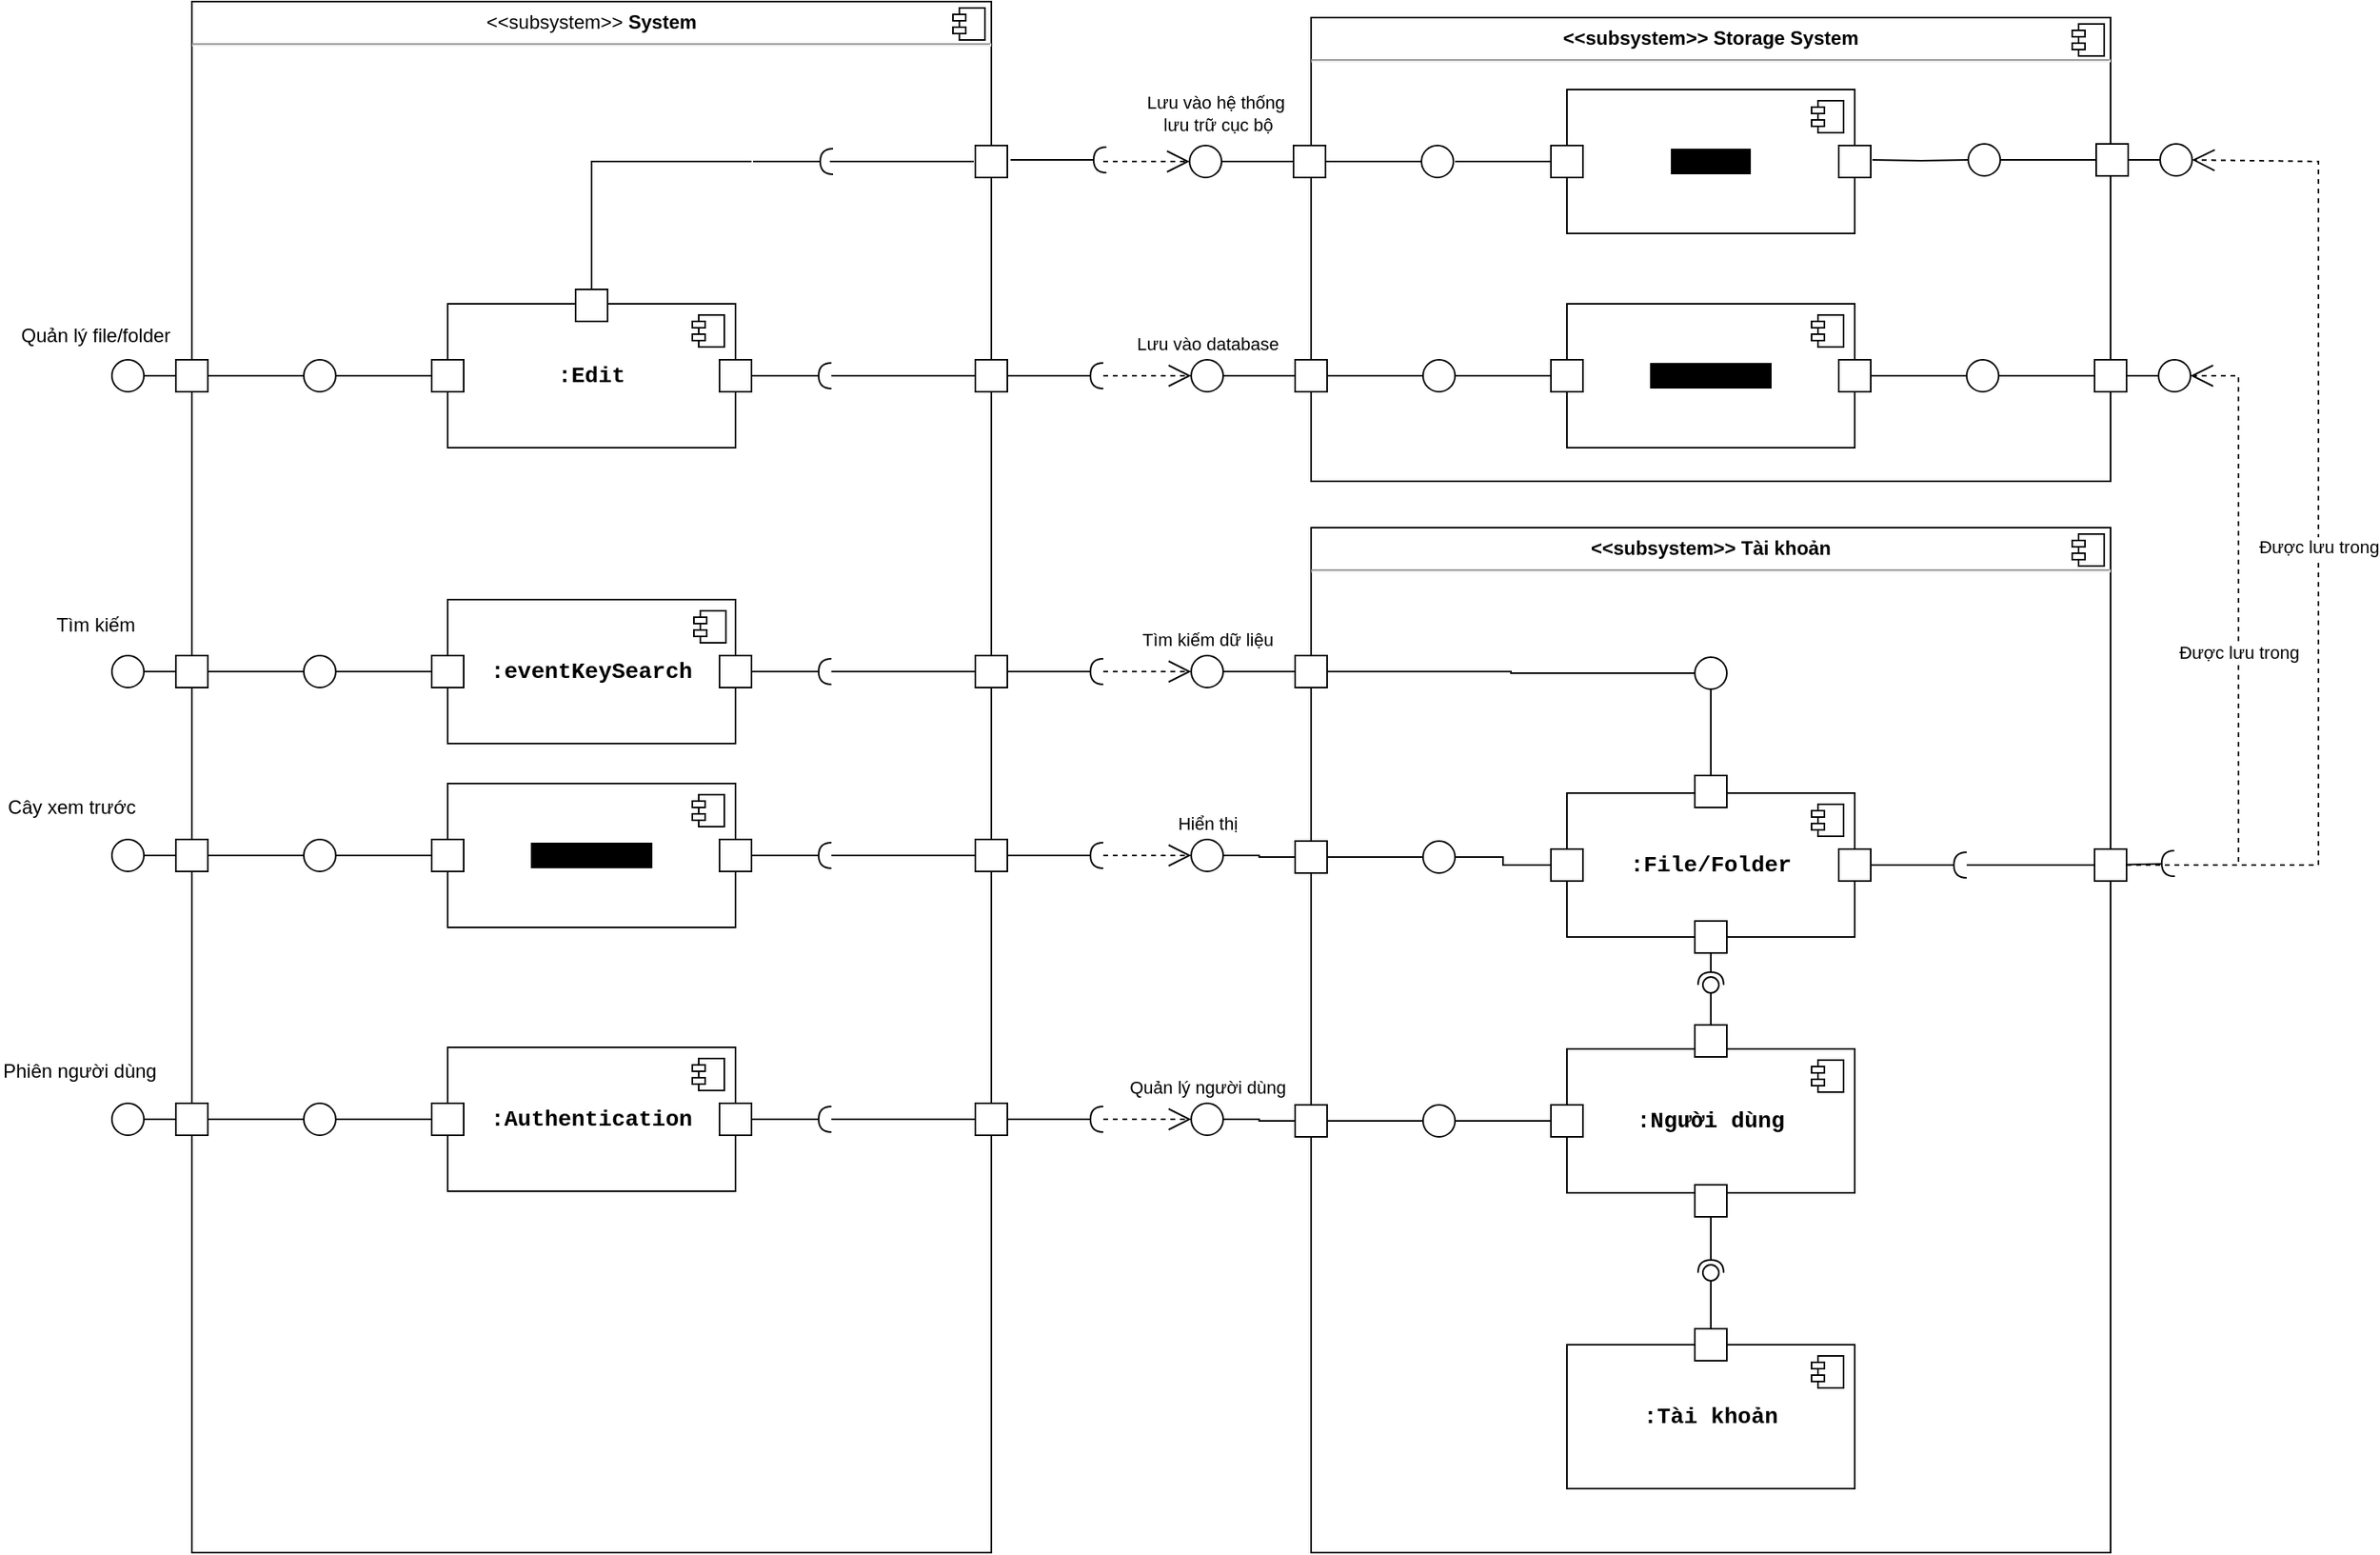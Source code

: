 <mxfile version="21.5.2" type="google">
  <diagram name="Trang-1" id="ohatzoj5MeFvSsknv_2u">
    <mxGraphModel grid="1" page="1" gridSize="10" guides="1" tooltips="1" connect="1" arrows="1" fold="1" pageScale="1" pageWidth="850" pageHeight="1100" math="0" shadow="0">
      <root>
        <mxCell id="0" />
        <mxCell id="1" parent="0" />
        <mxCell id="TXcQjZzHQZa26Yh9bFvN-11" value="&lt;p style=&quot;margin:0px;margin-top:6px;text-align:center;&quot;&gt;&lt;span style=&quot;border-color: var(--border-color);&quot;&gt;&amp;lt;&amp;lt;subsystem&amp;gt;&amp;gt;&lt;/span&gt;&lt;b style=&quot;border-color: var(--border-color);&quot;&gt;&amp;nbsp;System&lt;/b&gt;&lt;br&gt;&lt;/p&gt;&lt;hr&gt;&lt;p style=&quot;margin:0px;margin-left:8px;&quot;&gt;&lt;br&gt;&lt;/p&gt;" style="align=left;overflow=fill;html=1;dropTarget=0;whiteSpace=wrap;" vertex="1" parent="1">
          <mxGeometry x="-240" y="-500" width="500" height="970" as="geometry" />
        </mxCell>
        <mxCell id="TXcQjZzHQZa26Yh9bFvN-12" value="" style="shape=component;jettyWidth=8;jettyHeight=4;" vertex="1" parent="TXcQjZzHQZa26Yh9bFvN-11">
          <mxGeometry x="1" width="20" height="20" relative="1" as="geometry">
            <mxPoint x="-24" y="4" as="offset" />
          </mxGeometry>
        </mxCell>
        <mxCell id="TXcQjZzHQZa26Yh9bFvN-33" value="&lt;div style=&quot;font-family: Consolas, &amp;quot;Courier New&amp;quot;, monospace; font-size: 14px; line-height: 19px;&quot;&gt;&lt;b style=&quot;&quot;&gt;:Authentication&lt;/b&gt;&lt;/div&gt;" style="html=1;dropTarget=0;whiteSpace=wrap;" vertex="1" parent="1">
          <mxGeometry x="-80" y="154" width="180" height="90" as="geometry" />
        </mxCell>
        <mxCell id="TXcQjZzHQZa26Yh9bFvN-34" value="" style="shape=module;jettyWidth=8;jettyHeight=4;" vertex="1" parent="TXcQjZzHQZa26Yh9bFvN-33">
          <mxGeometry x="1" width="20" height="20" relative="1" as="geometry">
            <mxPoint x="-27" y="7" as="offset" />
          </mxGeometry>
        </mxCell>
        <mxCell id="TXcQjZzHQZa26Yh9bFvN-39" value="" style="ellipse;whiteSpace=wrap;html=1;align=center;aspect=fixed;fillColor=none;strokeColor=none;resizable=0;perimeter=centerPerimeter;rotatable=0;allowArrows=0;points=[];outlineConnect=1;" vertex="1" parent="1">
          <mxGeometry x="230" y="279" width="10" height="10" as="geometry" />
        </mxCell>
        <mxCell id="TXcQjZzHQZa26Yh9bFvN-43" value="" style="ellipse;whiteSpace=wrap;html=1;align=center;aspect=fixed;fillColor=none;strokeColor=none;resizable=0;perimeter=centerPerimeter;rotatable=0;allowArrows=0;points=[];outlineConnect=1;" vertex="1" parent="1">
          <mxGeometry x="375" y="299" width="10" height="10" as="geometry" />
        </mxCell>
        <mxCell id="TXcQjZzHQZa26Yh9bFvN-65" style="edgeStyle=orthogonalEdgeStyle;rounded=0;orthogonalLoop=1;jettySize=auto;html=1;exitX=1;exitY=0.5;exitDx=0;exitDy=0;entryX=0;entryY=0.5;entryDx=0;entryDy=0;endArrow=none;endFill=0;" edge="1" parent="1" source="TXcQjZzHQZa26Yh9bFvN-49" target="TXcQjZzHQZa26Yh9bFvN-63">
          <mxGeometry relative="1" as="geometry" />
        </mxCell>
        <mxCell id="TXcQjZzHQZa26Yh9bFvN-66" style="edgeStyle=orthogonalEdgeStyle;rounded=0;orthogonalLoop=1;jettySize=auto;html=1;exitX=0;exitY=0.5;exitDx=0;exitDy=0;entryX=1;entryY=0.5;entryDx=0;entryDy=0;endArrow=none;endFill=0;" edge="1" parent="1" source="TXcQjZzHQZa26Yh9bFvN-49" target="TXcQjZzHQZa26Yh9bFvN-55">
          <mxGeometry relative="1" as="geometry" />
        </mxCell>
        <mxCell id="TXcQjZzHQZa26Yh9bFvN-49" value="" style="whiteSpace=wrap;html=1;aspect=fixed;" vertex="1" parent="1">
          <mxGeometry x="-250" y="189" width="20" height="20" as="geometry" />
        </mxCell>
        <mxCell id="TXcQjZzHQZa26Yh9bFvN-51" value="&lt;p style=&quot;margin:0px;margin-top:6px;text-align:center;&quot;&gt;&lt;b style=&quot;border-color: var(--border-color);&quot;&gt;&amp;lt;&amp;lt;subsystem&amp;gt;&amp;gt; Storage System&lt;/b&gt;&lt;br&gt;&lt;/p&gt;&lt;hr&gt;&lt;p style=&quot;margin:0px;margin-left:8px;&quot;&gt;&lt;br&gt;&lt;/p&gt;" style="align=left;overflow=fill;html=1;dropTarget=0;whiteSpace=wrap;" vertex="1" parent="1">
          <mxGeometry x="460" y="-490" width="500" height="290" as="geometry" />
        </mxCell>
        <mxCell id="TXcQjZzHQZa26Yh9bFvN-52" value="" style="shape=component;jettyWidth=8;jettyHeight=4;" vertex="1" parent="TXcQjZzHQZa26Yh9bFvN-51">
          <mxGeometry x="1" width="20" height="20" relative="1" as="geometry">
            <mxPoint x="-24" y="4" as="offset" />
          </mxGeometry>
        </mxCell>
        <mxCell id="TXcQjZzHQZa26Yh9bFvN-53" value="&lt;p style=&quot;margin:0px;margin-top:6px;text-align:center;&quot;&gt;&lt;b style=&quot;border-color: var(--border-color);&quot;&gt;&amp;lt;&amp;lt;subsystem&amp;gt;&amp;gt; Tài khoản&lt;/b&gt;&lt;br&gt;&lt;/p&gt;&lt;hr&gt;&lt;p style=&quot;margin:0px;margin-left:8px;&quot;&gt;&lt;br&gt;&lt;/p&gt;" style="align=left;overflow=fill;html=1;dropTarget=0;whiteSpace=wrap;" vertex="1" parent="1">
          <mxGeometry x="460" y="-171" width="500" height="641" as="geometry" />
        </mxCell>
        <mxCell id="TXcQjZzHQZa26Yh9bFvN-54" value="" style="shape=component;jettyWidth=8;jettyHeight=4;" vertex="1" parent="TXcQjZzHQZa26Yh9bFvN-53">
          <mxGeometry x="1" width="20" height="20" relative="1" as="geometry">
            <mxPoint x="-24" y="4" as="offset" />
          </mxGeometry>
        </mxCell>
        <mxCell id="TXcQjZzHQZa26Yh9bFvN-55" value="" style="ellipse;whiteSpace=wrap;html=1;aspect=fixed;" vertex="1" parent="1">
          <mxGeometry x="-290" y="189" width="20" height="20" as="geometry" />
        </mxCell>
        <mxCell id="TXcQjZzHQZa26Yh9bFvN-58" value="Phiên người dùng" style="text;html=1;strokeColor=none;fillColor=none;align=center;verticalAlign=middle;whiteSpace=wrap;rounded=0;" vertex="1" parent="1">
          <mxGeometry x="-360" y="154" width="100" height="30" as="geometry" />
        </mxCell>
        <mxCell id="TXcQjZzHQZa26Yh9bFvN-62" value="" style="whiteSpace=wrap;html=1;aspect=fixed;" vertex="1" parent="1">
          <mxGeometry x="-90" y="189" width="20" height="20" as="geometry" />
        </mxCell>
        <mxCell id="TXcQjZzHQZa26Yh9bFvN-64" style="edgeStyle=orthogonalEdgeStyle;rounded=0;orthogonalLoop=1;jettySize=auto;html=1;exitX=1;exitY=0.5;exitDx=0;exitDy=0;entryX=0;entryY=0.5;entryDx=0;entryDy=0;endArrow=none;endFill=0;" edge="1" parent="1" source="TXcQjZzHQZa26Yh9bFvN-63" target="TXcQjZzHQZa26Yh9bFvN-62">
          <mxGeometry relative="1" as="geometry" />
        </mxCell>
        <mxCell id="TXcQjZzHQZa26Yh9bFvN-63" value="" style="ellipse;whiteSpace=wrap;html=1;aspect=fixed;" vertex="1" parent="1">
          <mxGeometry x="-170" y="189" width="20" height="20" as="geometry" />
        </mxCell>
        <mxCell id="TXcQjZzHQZa26Yh9bFvN-68" value="" style="whiteSpace=wrap;html=1;aspect=fixed;" vertex="1" parent="1">
          <mxGeometry x="90" y="189" width="20" height="20" as="geometry" />
        </mxCell>
        <mxCell id="TXcQjZzHQZa26Yh9bFvN-70" value="" style="ellipse;whiteSpace=wrap;html=1;align=center;aspect=fixed;fillColor=none;strokeColor=none;resizable=0;perimeter=centerPerimeter;rotatable=0;allowArrows=0;points=[];outlineConnect=1;" vertex="1" parent="1">
          <mxGeometry x="40" y="269" width="10" height="10" as="geometry" />
        </mxCell>
        <mxCell id="TXcQjZzHQZa26Yh9bFvN-79" style="edgeStyle=orthogonalEdgeStyle;rounded=0;orthogonalLoop=1;jettySize=auto;html=1;exitX=0;exitY=0.5;exitDx=0;exitDy=0;endArrow=none;endFill=0;" edge="1" parent="1" source="TXcQjZzHQZa26Yh9bFvN-71">
          <mxGeometry relative="1" as="geometry">
            <mxPoint x="160" y="199" as="targetPoint" />
          </mxGeometry>
        </mxCell>
        <mxCell id="TXcQjZzHQZa26Yh9bFvN-71" value="" style="whiteSpace=wrap;html=1;aspect=fixed;" vertex="1" parent="1">
          <mxGeometry x="250" y="189" width="20" height="20" as="geometry" />
        </mxCell>
        <mxCell id="TXcQjZzHQZa26Yh9bFvN-76" value="" style="rounded=0;orthogonalLoop=1;jettySize=auto;html=1;endArrow=halfCircle;endFill=0;endSize=6;strokeWidth=1;sketch=0;fontSize=12;curved=1;" edge="1" parent="1" source="TXcQjZzHQZa26Yh9bFvN-68">
          <mxGeometry relative="1" as="geometry">
            <mxPoint x="65" y="274" as="sourcePoint" />
            <mxPoint x="160" y="199" as="targetPoint" />
          </mxGeometry>
        </mxCell>
        <mxCell id="TXcQjZzHQZa26Yh9bFvN-77" value="" style="ellipse;whiteSpace=wrap;html=1;align=center;aspect=fixed;fillColor=none;strokeColor=none;resizable=0;perimeter=centerPerimeter;rotatable=0;allowArrows=0;points=[];outlineConnect=1;" vertex="1" parent="1">
          <mxGeometry x="40" y="269" width="10" height="10" as="geometry" />
        </mxCell>
        <mxCell id="TXcQjZzHQZa26Yh9bFvN-80" value="" style="rounded=0;orthogonalLoop=1;jettySize=auto;html=1;endArrow=halfCircle;endFill=0;endSize=6;strokeWidth=1;sketch=0;fontSize=12;curved=1;" edge="1" parent="1" source="TXcQjZzHQZa26Yh9bFvN-71">
          <mxGeometry relative="1" as="geometry">
            <mxPoint x="135" y="274" as="sourcePoint" />
            <mxPoint x="330" y="199" as="targetPoint" />
          </mxGeometry>
        </mxCell>
        <mxCell id="TXcQjZzHQZa26Yh9bFvN-81" value="" style="ellipse;whiteSpace=wrap;html=1;align=center;aspect=fixed;fillColor=none;strokeColor=none;resizable=0;perimeter=centerPerimeter;rotatable=0;allowArrows=0;points=[];outlineConnect=1;" vertex="1" parent="1">
          <mxGeometry x="110" y="269" width="10" height="10" as="geometry" />
        </mxCell>
        <mxCell id="TXcQjZzHQZa26Yh9bFvN-82" value="&lt;div style=&quot;font-family: Consolas, &amp;quot;Courier New&amp;quot;, monospace; font-size: 14px; line-height: 19px;&quot;&gt;&lt;b style=&quot;&quot;&gt;:Người dùng&lt;/b&gt;&lt;/div&gt;" style="html=1;dropTarget=0;whiteSpace=wrap;" vertex="1" parent="1">
          <mxGeometry x="620" y="155" width="180" height="90" as="geometry" />
        </mxCell>
        <mxCell id="TXcQjZzHQZa26Yh9bFvN-83" value="" style="shape=module;jettyWidth=8;jettyHeight=4;" vertex="1" parent="TXcQjZzHQZa26Yh9bFvN-82">
          <mxGeometry x="1" width="20" height="20" relative="1" as="geometry">
            <mxPoint x="-27" y="7" as="offset" />
          </mxGeometry>
        </mxCell>
        <mxCell id="TXcQjZzHQZa26Yh9bFvN-84" value="" style="ellipse;whiteSpace=wrap;html=1;align=center;aspect=fixed;fillColor=none;strokeColor=none;resizable=0;perimeter=centerPerimeter;rotatable=0;allowArrows=0;points=[];outlineConnect=1;" vertex="1" parent="1">
          <mxGeometry x="930" y="280" width="10" height="10" as="geometry" />
        </mxCell>
        <mxCell id="TXcQjZzHQZa26Yh9bFvN-85" style="edgeStyle=orthogonalEdgeStyle;rounded=0;orthogonalLoop=1;jettySize=auto;html=1;exitX=1;exitY=0.5;exitDx=0;exitDy=0;entryX=0;entryY=0.5;entryDx=0;entryDy=0;endArrow=none;endFill=0;" edge="1" parent="1" source="TXcQjZzHQZa26Yh9bFvN-86" target="TXcQjZzHQZa26Yh9bFvN-89">
          <mxGeometry relative="1" as="geometry" />
        </mxCell>
        <mxCell id="TXcQjZzHQZa26Yh9bFvN-86" value="" style="whiteSpace=wrap;html=1;aspect=fixed;" vertex="1" parent="1">
          <mxGeometry x="450" y="190" width="20" height="20" as="geometry" />
        </mxCell>
        <mxCell id="TXcQjZzHQZa26Yh9bFvN-87" value="" style="whiteSpace=wrap;html=1;aspect=fixed;" vertex="1" parent="1">
          <mxGeometry x="610" y="190" width="20" height="20" as="geometry" />
        </mxCell>
        <mxCell id="TXcQjZzHQZa26Yh9bFvN-88" style="edgeStyle=orthogonalEdgeStyle;rounded=0;orthogonalLoop=1;jettySize=auto;html=1;exitX=1;exitY=0.5;exitDx=0;exitDy=0;entryX=0;entryY=0.5;entryDx=0;entryDy=0;endArrow=none;endFill=0;" edge="1" parent="1" source="TXcQjZzHQZa26Yh9bFvN-89" target="TXcQjZzHQZa26Yh9bFvN-87">
          <mxGeometry relative="1" as="geometry" />
        </mxCell>
        <mxCell id="TXcQjZzHQZa26Yh9bFvN-89" value="" style="ellipse;whiteSpace=wrap;html=1;aspect=fixed;" vertex="1" parent="1">
          <mxGeometry x="530" y="190" width="20" height="20" as="geometry" />
        </mxCell>
        <mxCell id="TXcQjZzHQZa26Yh9bFvN-91" value="" style="ellipse;whiteSpace=wrap;html=1;align=center;aspect=fixed;fillColor=none;strokeColor=none;resizable=0;perimeter=centerPerimeter;rotatable=0;allowArrows=0;points=[];outlineConnect=1;" vertex="1" parent="1">
          <mxGeometry x="740" y="270" width="10" height="10" as="geometry" />
        </mxCell>
        <mxCell id="TXcQjZzHQZa26Yh9bFvN-92" style="edgeStyle=orthogonalEdgeStyle;rounded=0;orthogonalLoop=1;jettySize=auto;html=1;exitX=0;exitY=0.5;exitDx=0;exitDy=0;endArrow=none;endFill=0;" edge="1" parent="1" source="TXcQjZzHQZa26Yh9bFvN-93">
          <mxGeometry relative="1" as="geometry">
            <mxPoint x="870" y="40" as="targetPoint" />
          </mxGeometry>
        </mxCell>
        <mxCell id="TXcQjZzHQZa26Yh9bFvN-93" value="" style="whiteSpace=wrap;html=1;aspect=fixed;" vertex="1" parent="1">
          <mxGeometry x="950" y="30" width="20" height="20" as="geometry" />
        </mxCell>
        <mxCell id="TXcQjZzHQZa26Yh9bFvN-94" value="" style="rounded=0;orthogonalLoop=1;jettySize=auto;html=1;endArrow=halfCircle;endFill=0;endSize=6;strokeWidth=1;sketch=0;fontSize=12;curved=1;exitX=1;exitY=0.5;exitDx=0;exitDy=0;" edge="1" parent="1" source="hVO4Zh5w663ACb-ZaBiS-111">
          <mxGeometry relative="1" as="geometry">
            <mxPoint x="810" y="205" as="sourcePoint" />
            <mxPoint x="870" y="40" as="targetPoint" />
          </mxGeometry>
        </mxCell>
        <mxCell id="TXcQjZzHQZa26Yh9bFvN-95" value="" style="ellipse;whiteSpace=wrap;html=1;align=center;aspect=fixed;fillColor=none;strokeColor=none;resizable=0;perimeter=centerPerimeter;rotatable=0;allowArrows=0;points=[];outlineConnect=1;" vertex="1" parent="1">
          <mxGeometry x="740" y="270" width="10" height="10" as="geometry" />
        </mxCell>
        <mxCell id="TXcQjZzHQZa26Yh9bFvN-96" value="" style="rounded=0;orthogonalLoop=1;jettySize=auto;html=1;endArrow=halfCircle;endFill=0;endSize=6;strokeWidth=1;sketch=0;fontSize=12;curved=1;" edge="1" parent="1" source="TXcQjZzHQZa26Yh9bFvN-93">
          <mxGeometry relative="1" as="geometry">
            <mxPoint x="835" y="279" as="sourcePoint" />
            <mxPoint x="1000" y="39" as="targetPoint" />
          </mxGeometry>
        </mxCell>
        <mxCell id="TXcQjZzHQZa26Yh9bFvN-97" value="" style="ellipse;whiteSpace=wrap;html=1;align=center;aspect=fixed;fillColor=none;strokeColor=none;resizable=0;perimeter=centerPerimeter;rotatable=0;allowArrows=0;points=[];outlineConnect=1;" vertex="1" parent="1">
          <mxGeometry x="810" y="270" width="10" height="10" as="geometry" />
        </mxCell>
        <mxCell id="TXcQjZzHQZa26Yh9bFvN-98" value="" style="ellipse;whiteSpace=wrap;html=1;aspect=fixed;" vertex="1" parent="1">
          <mxGeometry x="385" y="189" width="20" height="20" as="geometry" />
        </mxCell>
        <mxCell id="TXcQjZzHQZa26Yh9bFvN-104" style="edgeStyle=orthogonalEdgeStyle;rounded=0;orthogonalLoop=1;jettySize=auto;html=1;exitX=1;exitY=0.5;exitDx=0;exitDy=0;endArrow=none;endFill=0;" edge="1" parent="1" source="TXcQjZzHQZa26Yh9bFvN-98" target="TXcQjZzHQZa26Yh9bFvN-86">
          <mxGeometry relative="1" as="geometry">
            <mxPoint x="365" y="249" as="sourcePoint" />
            <mxPoint x="425" y="249" as="targetPoint" />
          </mxGeometry>
        </mxCell>
        <mxCell id="TXcQjZzHQZa26Yh9bFvN-106" value="Quản lý người dùng" style="endArrow=open;endSize=12;dashed=1;html=1;rounded=0;entryX=0;entryY=0.5;entryDx=0;entryDy=0;" edge="1" parent="1" target="TXcQjZzHQZa26Yh9bFvN-98">
          <mxGeometry x="1" y="22" width="160" relative="1" as="geometry">
            <mxPoint x="330" y="199" as="sourcePoint" />
            <mxPoint x="350" y="299" as="targetPoint" />
            <mxPoint x="10" y="2" as="offset" />
          </mxGeometry>
        </mxCell>
        <mxCell id="hVO4Zh5w663ACb-ZaBiS-1" value="&lt;div style=&quot;font-family: Consolas, &amp;quot;Courier New&amp;quot;, monospace; font-size: 14px; line-height: 19px;&quot;&gt;&lt;b style=&quot;border-color: var(--border-color);&quot;&gt;:Edit&lt;/b&gt;&lt;br&gt;&lt;/div&gt;" style="html=1;dropTarget=0;whiteSpace=wrap;" vertex="1" parent="1">
          <mxGeometry x="-80" y="-311" width="180" height="90" as="geometry" />
        </mxCell>
        <mxCell id="hVO4Zh5w663ACb-ZaBiS-2" value="" style="shape=module;jettyWidth=8;jettyHeight=4;" vertex="1" parent="hVO4Zh5w663ACb-ZaBiS-1">
          <mxGeometry x="1" width="20" height="20" relative="1" as="geometry">
            <mxPoint x="-27" y="7" as="offset" />
          </mxGeometry>
        </mxCell>
        <mxCell id="hVO4Zh5w663ACb-ZaBiS-3" value="" style="ellipse;whiteSpace=wrap;html=1;align=center;aspect=fixed;fillColor=none;strokeColor=none;resizable=0;perimeter=centerPerimeter;rotatable=0;allowArrows=0;points=[];outlineConnect=1;" vertex="1" parent="1">
          <mxGeometry x="230" y="-106" width="10" height="10" as="geometry" />
        </mxCell>
        <mxCell id="hVO4Zh5w663ACb-ZaBiS-4" value="" style="ellipse;whiteSpace=wrap;html=1;align=center;aspect=fixed;fillColor=none;strokeColor=none;resizable=0;perimeter=centerPerimeter;rotatable=0;allowArrows=0;points=[];outlineConnect=1;" vertex="1" parent="1">
          <mxGeometry x="375" y="-86" width="10" height="10" as="geometry" />
        </mxCell>
        <mxCell id="hVO4Zh5w663ACb-ZaBiS-5" style="edgeStyle=orthogonalEdgeStyle;rounded=0;orthogonalLoop=1;jettySize=auto;html=1;exitX=1;exitY=0.5;exitDx=0;exitDy=0;entryX=0;entryY=0.5;entryDx=0;entryDy=0;endArrow=none;endFill=0;" edge="1" parent="1" source="hVO4Zh5w663ACb-ZaBiS-7" target="hVO4Zh5w663ACb-ZaBiS-12">
          <mxGeometry relative="1" as="geometry" />
        </mxCell>
        <mxCell id="hVO4Zh5w663ACb-ZaBiS-6" style="edgeStyle=orthogonalEdgeStyle;rounded=0;orthogonalLoop=1;jettySize=auto;html=1;exitX=0;exitY=0.5;exitDx=0;exitDy=0;entryX=1;entryY=0.5;entryDx=0;entryDy=0;endArrow=none;endFill=0;" edge="1" parent="1" source="hVO4Zh5w663ACb-ZaBiS-7" target="hVO4Zh5w663ACb-ZaBiS-8">
          <mxGeometry relative="1" as="geometry" />
        </mxCell>
        <mxCell id="hVO4Zh5w663ACb-ZaBiS-7" value="" style="whiteSpace=wrap;html=1;aspect=fixed;" vertex="1" parent="1">
          <mxGeometry x="-250" y="-276" width="20" height="20" as="geometry" />
        </mxCell>
        <mxCell id="hVO4Zh5w663ACb-ZaBiS-8" value="" style="ellipse;whiteSpace=wrap;html=1;aspect=fixed;" vertex="1" parent="1">
          <mxGeometry x="-290" y="-276" width="20" height="20" as="geometry" />
        </mxCell>
        <mxCell id="hVO4Zh5w663ACb-ZaBiS-9" value="Quản lý file/folder" style="text;html=1;strokeColor=none;fillColor=none;align=center;verticalAlign=middle;whiteSpace=wrap;rounded=0;" vertex="1" parent="1">
          <mxGeometry x="-350" y="-306" width="100" height="30" as="geometry" />
        </mxCell>
        <mxCell id="hVO4Zh5w663ACb-ZaBiS-10" value="" style="whiteSpace=wrap;html=1;aspect=fixed;" vertex="1" parent="1">
          <mxGeometry x="-90" y="-276" width="20" height="20" as="geometry" />
        </mxCell>
        <mxCell id="hVO4Zh5w663ACb-ZaBiS-11" style="edgeStyle=orthogonalEdgeStyle;rounded=0;orthogonalLoop=1;jettySize=auto;html=1;exitX=1;exitY=0.5;exitDx=0;exitDy=0;entryX=0;entryY=0.5;entryDx=0;entryDy=0;endArrow=none;endFill=0;" edge="1" parent="1" source="hVO4Zh5w663ACb-ZaBiS-12" target="hVO4Zh5w663ACb-ZaBiS-10">
          <mxGeometry relative="1" as="geometry" />
        </mxCell>
        <mxCell id="hVO4Zh5w663ACb-ZaBiS-12" value="" style="ellipse;whiteSpace=wrap;html=1;aspect=fixed;" vertex="1" parent="1">
          <mxGeometry x="-170" y="-276" width="20" height="20" as="geometry" />
        </mxCell>
        <mxCell id="hVO4Zh5w663ACb-ZaBiS-13" value="" style="whiteSpace=wrap;html=1;aspect=fixed;" vertex="1" parent="1">
          <mxGeometry x="90" y="-276" width="20" height="20" as="geometry" />
        </mxCell>
        <mxCell id="hVO4Zh5w663ACb-ZaBiS-14" value="" style="ellipse;whiteSpace=wrap;html=1;align=center;aspect=fixed;fillColor=none;strokeColor=none;resizable=0;perimeter=centerPerimeter;rotatable=0;allowArrows=0;points=[];outlineConnect=1;" vertex="1" parent="1">
          <mxGeometry x="40" y="-116" width="10" height="10" as="geometry" />
        </mxCell>
        <mxCell id="hVO4Zh5w663ACb-ZaBiS-15" style="edgeStyle=orthogonalEdgeStyle;rounded=0;orthogonalLoop=1;jettySize=auto;html=1;exitX=0;exitY=0.5;exitDx=0;exitDy=0;endArrow=none;endFill=0;" edge="1" parent="1" source="hVO4Zh5w663ACb-ZaBiS-16">
          <mxGeometry relative="1" as="geometry">
            <mxPoint x="160" y="-266" as="targetPoint" />
          </mxGeometry>
        </mxCell>
        <mxCell id="hVO4Zh5w663ACb-ZaBiS-16" value="" style="whiteSpace=wrap;html=1;aspect=fixed;" vertex="1" parent="1">
          <mxGeometry x="250" y="-276" width="20" height="20" as="geometry" />
        </mxCell>
        <mxCell id="hVO4Zh5w663ACb-ZaBiS-17" value="" style="rounded=0;orthogonalLoop=1;jettySize=auto;html=1;endArrow=halfCircle;endFill=0;endSize=6;strokeWidth=1;sketch=0;fontSize=12;curved=1;" edge="1" parent="1" source="hVO4Zh5w663ACb-ZaBiS-13">
          <mxGeometry relative="1" as="geometry">
            <mxPoint x="65" y="-191" as="sourcePoint" />
            <mxPoint x="160" y="-266" as="targetPoint" />
          </mxGeometry>
        </mxCell>
        <mxCell id="hVO4Zh5w663ACb-ZaBiS-18" value="" style="ellipse;whiteSpace=wrap;html=1;align=center;aspect=fixed;fillColor=none;strokeColor=none;resizable=0;perimeter=centerPerimeter;rotatable=0;allowArrows=0;points=[];outlineConnect=1;" vertex="1" parent="1">
          <mxGeometry x="40" y="-116" width="10" height="10" as="geometry" />
        </mxCell>
        <mxCell id="hVO4Zh5w663ACb-ZaBiS-19" value="" style="rounded=0;orthogonalLoop=1;jettySize=auto;html=1;endArrow=halfCircle;endFill=0;endSize=6;strokeWidth=1;sketch=0;fontSize=12;curved=1;" edge="1" parent="1" source="hVO4Zh5w663ACb-ZaBiS-16">
          <mxGeometry relative="1" as="geometry">
            <mxPoint x="135" y="-191" as="sourcePoint" />
            <mxPoint x="330" y="-266" as="targetPoint" />
          </mxGeometry>
        </mxCell>
        <mxCell id="hVO4Zh5w663ACb-ZaBiS-20" value="" style="ellipse;whiteSpace=wrap;html=1;align=center;aspect=fixed;fillColor=none;strokeColor=none;resizable=0;perimeter=centerPerimeter;rotatable=0;allowArrows=0;points=[];outlineConnect=1;" vertex="1" parent="1">
          <mxGeometry x="110" y="-116" width="10" height="10" as="geometry" />
        </mxCell>
        <mxCell id="hVO4Zh5w663ACb-ZaBiS-21" value="&lt;p style=&quot;line-height: 136%;&quot;&gt;&lt;/p&gt;&lt;div style=&quot;font-family: Consolas, &amp;quot;Courier New&amp;quot;, monospace; font-size: 14px; line-height: 19px;&quot;&gt;&lt;b style=&quot;&quot;&gt;&lt;span style=&quot;background-color: rgb(0, 0, 0);&quot;&gt;:Database&lt;/span&gt;&lt;/b&gt;&lt;/div&gt;&lt;p&gt;&lt;/p&gt;" style="html=1;dropTarget=0;whiteSpace=wrap;" vertex="1" parent="1">
          <mxGeometry x="620" y="-311" width="180" height="90" as="geometry" />
        </mxCell>
        <mxCell id="hVO4Zh5w663ACb-ZaBiS-22" value="" style="shape=module;jettyWidth=8;jettyHeight=4;" vertex="1" parent="hVO4Zh5w663ACb-ZaBiS-21">
          <mxGeometry x="1" width="20" height="20" relative="1" as="geometry">
            <mxPoint x="-27" y="7" as="offset" />
          </mxGeometry>
        </mxCell>
        <mxCell id="hVO4Zh5w663ACb-ZaBiS-23" value="" style="ellipse;whiteSpace=wrap;html=1;align=center;aspect=fixed;fillColor=none;strokeColor=none;resizable=0;perimeter=centerPerimeter;rotatable=0;allowArrows=0;points=[];outlineConnect=1;" vertex="1" parent="1">
          <mxGeometry x="930" y="-186" width="10" height="10" as="geometry" />
        </mxCell>
        <mxCell id="hVO4Zh5w663ACb-ZaBiS-24" style="edgeStyle=orthogonalEdgeStyle;rounded=0;orthogonalLoop=1;jettySize=auto;html=1;exitX=1;exitY=0.5;exitDx=0;exitDy=0;entryX=0;entryY=0.5;entryDx=0;entryDy=0;endArrow=none;endFill=0;" edge="1" parent="1" source="hVO4Zh5w663ACb-ZaBiS-25" target="hVO4Zh5w663ACb-ZaBiS-28">
          <mxGeometry relative="1" as="geometry" />
        </mxCell>
        <mxCell id="hVO4Zh5w663ACb-ZaBiS-25" value="" style="whiteSpace=wrap;html=1;aspect=fixed;" vertex="1" parent="1">
          <mxGeometry x="450" y="-276" width="20" height="20" as="geometry" />
        </mxCell>
        <mxCell id="hVO4Zh5w663ACb-ZaBiS-26" value="" style="whiteSpace=wrap;html=1;aspect=fixed;" vertex="1" parent="1">
          <mxGeometry x="610" y="-276" width="20" height="20" as="geometry" />
        </mxCell>
        <mxCell id="hVO4Zh5w663ACb-ZaBiS-27" style="edgeStyle=orthogonalEdgeStyle;rounded=0;orthogonalLoop=1;jettySize=auto;html=1;exitX=1;exitY=0.5;exitDx=0;exitDy=0;entryX=0;entryY=0.5;entryDx=0;entryDy=0;endArrow=none;endFill=0;" edge="1" parent="1" source="hVO4Zh5w663ACb-ZaBiS-28">
          <mxGeometry relative="1" as="geometry">
            <mxPoint x="610" y="-266" as="targetPoint" />
          </mxGeometry>
        </mxCell>
        <mxCell id="hVO4Zh5w663ACb-ZaBiS-28" value="" style="ellipse;whiteSpace=wrap;html=1;aspect=fixed;" vertex="1" parent="1">
          <mxGeometry x="530" y="-276" width="20" height="20" as="geometry" />
        </mxCell>
        <mxCell id="hVO4Zh5w663ACb-ZaBiS-30" value="" style="ellipse;whiteSpace=wrap;html=1;align=center;aspect=fixed;fillColor=none;strokeColor=none;resizable=0;perimeter=centerPerimeter;rotatable=0;allowArrows=0;points=[];outlineConnect=1;" vertex="1" parent="1">
          <mxGeometry x="740" y="-115" width="10" height="10" as="geometry" />
        </mxCell>
        <mxCell id="hVO4Zh5w663ACb-ZaBiS-34" value="" style="ellipse;whiteSpace=wrap;html=1;align=center;aspect=fixed;fillColor=none;strokeColor=none;resizable=0;perimeter=centerPerimeter;rotatable=0;allowArrows=0;points=[];outlineConnect=1;" vertex="1" parent="1">
          <mxGeometry x="740" y="-115" width="10" height="10" as="geometry" />
        </mxCell>
        <mxCell id="hVO4Zh5w663ACb-ZaBiS-36" value="" style="ellipse;whiteSpace=wrap;html=1;align=center;aspect=fixed;fillColor=none;strokeColor=none;resizable=0;perimeter=centerPerimeter;rotatable=0;allowArrows=0;points=[];outlineConnect=1;" vertex="1" parent="1">
          <mxGeometry x="810" y="-196" width="10" height="10" as="geometry" />
        </mxCell>
        <mxCell id="hVO4Zh5w663ACb-ZaBiS-37" value="" style="ellipse;whiteSpace=wrap;html=1;aspect=fixed;" vertex="1" parent="1">
          <mxGeometry x="385" y="-276" width="20" height="20" as="geometry" />
        </mxCell>
        <mxCell id="hVO4Zh5w663ACb-ZaBiS-38" style="edgeStyle=orthogonalEdgeStyle;rounded=0;orthogonalLoop=1;jettySize=auto;html=1;exitX=1;exitY=0.5;exitDx=0;exitDy=0;endArrow=none;endFill=0;" edge="1" parent="1" source="hVO4Zh5w663ACb-ZaBiS-37" target="hVO4Zh5w663ACb-ZaBiS-25">
          <mxGeometry relative="1" as="geometry">
            <mxPoint x="365" y="-216" as="sourcePoint" />
            <mxPoint x="425" y="-216" as="targetPoint" />
          </mxGeometry>
        </mxCell>
        <mxCell id="hVO4Zh5w663ACb-ZaBiS-39" value="Lưu vào database" style="endArrow=open;endSize=12;dashed=1;html=1;rounded=0;entryX=0;entryY=0.5;entryDx=0;entryDy=0;" edge="1" parent="1" target="hVO4Zh5w663ACb-ZaBiS-37">
          <mxGeometry x="1" y="22" width="160" relative="1" as="geometry">
            <mxPoint x="330" y="-266" as="sourcePoint" />
            <mxPoint x="350" y="-166" as="targetPoint" />
            <mxPoint x="10" y="2" as="offset" />
          </mxGeometry>
        </mxCell>
        <mxCell id="hVO4Zh5w663ACb-ZaBiS-40" value="&lt;div style=&quot;font-family: Consolas, &amp;quot;Courier New&amp;quot;, monospace; font-size: 14px; line-height: 19px;&quot;&gt;&lt;b style=&quot;&quot;&gt;:eventKeySearch&lt;/b&gt;&lt;/div&gt;" style="html=1;dropTarget=0;whiteSpace=wrap;" vertex="1" parent="1">
          <mxGeometry x="-80" y="-126" width="180" height="90" as="geometry" />
        </mxCell>
        <mxCell id="hVO4Zh5w663ACb-ZaBiS-41" value="" style="shape=module;jettyWidth=8;jettyHeight=4;" vertex="1" parent="hVO4Zh5w663ACb-ZaBiS-40">
          <mxGeometry x="1" width="20" height="20" relative="1" as="geometry">
            <mxPoint x="-26" y="7" as="offset" />
          </mxGeometry>
        </mxCell>
        <mxCell id="hVO4Zh5w663ACb-ZaBiS-42" style="edgeStyle=orthogonalEdgeStyle;rounded=0;orthogonalLoop=1;jettySize=auto;html=1;exitX=1;exitY=0.5;exitDx=0;exitDy=0;entryX=0;entryY=0.5;entryDx=0;entryDy=0;endArrow=none;endFill=0;" edge="1" parent="1" source="hVO4Zh5w663ACb-ZaBiS-44" target="hVO4Zh5w663ACb-ZaBiS-49">
          <mxGeometry relative="1" as="geometry" />
        </mxCell>
        <mxCell id="hVO4Zh5w663ACb-ZaBiS-43" style="edgeStyle=orthogonalEdgeStyle;rounded=0;orthogonalLoop=1;jettySize=auto;html=1;exitX=0;exitY=0.5;exitDx=0;exitDy=0;entryX=1;entryY=0.5;entryDx=0;entryDy=0;endArrow=none;endFill=0;" edge="1" parent="1" source="hVO4Zh5w663ACb-ZaBiS-44" target="hVO4Zh5w663ACb-ZaBiS-45">
          <mxGeometry relative="1" as="geometry" />
        </mxCell>
        <mxCell id="hVO4Zh5w663ACb-ZaBiS-44" value="" style="whiteSpace=wrap;html=1;aspect=fixed;" vertex="1" parent="1">
          <mxGeometry x="-250" y="-91" width="20" height="20" as="geometry" />
        </mxCell>
        <mxCell id="hVO4Zh5w663ACb-ZaBiS-45" value="" style="ellipse;whiteSpace=wrap;html=1;aspect=fixed;" vertex="1" parent="1">
          <mxGeometry x="-290" y="-91" width="20" height="20" as="geometry" />
        </mxCell>
        <mxCell id="hVO4Zh5w663ACb-ZaBiS-46" value="Tìm kiếm" style="text;html=1;strokeColor=none;fillColor=none;align=center;verticalAlign=middle;whiteSpace=wrap;rounded=0;" vertex="1" parent="1">
          <mxGeometry x="-350" y="-125" width="100" height="30" as="geometry" />
        </mxCell>
        <mxCell id="hVO4Zh5w663ACb-ZaBiS-47" value="" style="whiteSpace=wrap;html=1;aspect=fixed;" vertex="1" parent="1">
          <mxGeometry x="-90" y="-91" width="20" height="20" as="geometry" />
        </mxCell>
        <mxCell id="hVO4Zh5w663ACb-ZaBiS-48" style="edgeStyle=orthogonalEdgeStyle;rounded=0;orthogonalLoop=1;jettySize=auto;html=1;exitX=1;exitY=0.5;exitDx=0;exitDy=0;entryX=0;entryY=0.5;entryDx=0;entryDy=0;endArrow=none;endFill=0;" edge="1" parent="1" source="hVO4Zh5w663ACb-ZaBiS-49" target="hVO4Zh5w663ACb-ZaBiS-47">
          <mxGeometry relative="1" as="geometry" />
        </mxCell>
        <mxCell id="hVO4Zh5w663ACb-ZaBiS-49" value="" style="ellipse;whiteSpace=wrap;html=1;aspect=fixed;" vertex="1" parent="1">
          <mxGeometry x="-170" y="-91" width="20" height="20" as="geometry" />
        </mxCell>
        <mxCell id="hVO4Zh5w663ACb-ZaBiS-50" value="" style="whiteSpace=wrap;html=1;aspect=fixed;" vertex="1" parent="1">
          <mxGeometry x="90" y="-91" width="20" height="20" as="geometry" />
        </mxCell>
        <mxCell id="hVO4Zh5w663ACb-ZaBiS-51" style="edgeStyle=orthogonalEdgeStyle;rounded=0;orthogonalLoop=1;jettySize=auto;html=1;exitX=0;exitY=0.5;exitDx=0;exitDy=0;endArrow=none;endFill=0;" edge="1" parent="1" source="hVO4Zh5w663ACb-ZaBiS-52">
          <mxGeometry relative="1" as="geometry">
            <mxPoint x="160" y="-81" as="targetPoint" />
          </mxGeometry>
        </mxCell>
        <mxCell id="hVO4Zh5w663ACb-ZaBiS-52" value="" style="whiteSpace=wrap;html=1;aspect=fixed;" vertex="1" parent="1">
          <mxGeometry x="250" y="-91" width="20" height="20" as="geometry" />
        </mxCell>
        <mxCell id="hVO4Zh5w663ACb-ZaBiS-53" value="" style="rounded=0;orthogonalLoop=1;jettySize=auto;html=1;endArrow=halfCircle;endFill=0;endSize=6;strokeWidth=1;sketch=0;fontSize=12;curved=1;" edge="1" parent="1" source="hVO4Zh5w663ACb-ZaBiS-50">
          <mxGeometry relative="1" as="geometry">
            <mxPoint x="65" y="-6" as="sourcePoint" />
            <mxPoint x="160" y="-81" as="targetPoint" />
          </mxGeometry>
        </mxCell>
        <mxCell id="hVO4Zh5w663ACb-ZaBiS-54" value="" style="rounded=0;orthogonalLoop=1;jettySize=auto;html=1;endArrow=halfCircle;endFill=0;endSize=6;strokeWidth=1;sketch=0;fontSize=12;curved=1;" edge="1" parent="1" source="hVO4Zh5w663ACb-ZaBiS-52">
          <mxGeometry relative="1" as="geometry">
            <mxPoint x="135" y="-6" as="sourcePoint" />
            <mxPoint x="330" y="-81" as="targetPoint" />
          </mxGeometry>
        </mxCell>
        <mxCell id="hVO4Zh5w663ACb-ZaBiS-55" value="" style="ellipse;whiteSpace=wrap;html=1;align=center;aspect=fixed;fillColor=none;strokeColor=none;resizable=0;perimeter=centerPerimeter;rotatable=0;allowArrows=0;points=[];outlineConnect=1;" vertex="1" parent="1">
          <mxGeometry x="230" y="9" width="10" height="10" as="geometry" />
        </mxCell>
        <mxCell id="hVO4Zh5w663ACb-ZaBiS-56" value="" style="ellipse;whiteSpace=wrap;html=1;align=center;aspect=fixed;fillColor=none;strokeColor=none;resizable=0;perimeter=centerPerimeter;rotatable=0;allowArrows=0;points=[];outlineConnect=1;" vertex="1" parent="1">
          <mxGeometry x="375" y="29" width="10" height="10" as="geometry" />
        </mxCell>
        <mxCell id="hVO4Zh5w663ACb-ZaBiS-57" value="" style="ellipse;whiteSpace=wrap;html=1;align=center;aspect=fixed;fillColor=none;strokeColor=none;resizable=0;perimeter=centerPerimeter;rotatable=0;allowArrows=0;points=[];outlineConnect=1;" vertex="1" parent="1">
          <mxGeometry x="40" y="-1" width="10" height="10" as="geometry" />
        </mxCell>
        <mxCell id="hVO4Zh5w663ACb-ZaBiS-58" value="" style="ellipse;whiteSpace=wrap;html=1;align=center;aspect=fixed;fillColor=none;strokeColor=none;resizable=0;perimeter=centerPerimeter;rotatable=0;allowArrows=0;points=[];outlineConnect=1;" vertex="1" parent="1">
          <mxGeometry x="40" y="-1" width="10" height="10" as="geometry" />
        </mxCell>
        <mxCell id="hVO4Zh5w663ACb-ZaBiS-59" value="" style="ellipse;whiteSpace=wrap;html=1;align=center;aspect=fixed;fillColor=none;strokeColor=none;resizable=0;perimeter=centerPerimeter;rotatable=0;allowArrows=0;points=[];outlineConnect=1;" vertex="1" parent="1">
          <mxGeometry x="110" y="-1" width="10" height="10" as="geometry" />
        </mxCell>
        <mxCell id="hVO4Zh5w663ACb-ZaBiS-60" value="&lt;div style=&quot;font-family: Consolas, &amp;quot;Courier New&amp;quot;, monospace; font-size: 14px; line-height: 19px;&quot;&gt;&lt;b style=&quot;background-color: rgb(0, 0, 0);&quot;&gt;:Hiển thị&lt;/b&gt;&lt;/div&gt;" style="html=1;dropTarget=0;whiteSpace=wrap;" vertex="1" parent="1">
          <mxGeometry x="-80" y="-11" width="180" height="90" as="geometry" />
        </mxCell>
        <mxCell id="hVO4Zh5w663ACb-ZaBiS-61" value="" style="shape=module;jettyWidth=8;jettyHeight=4;" vertex="1" parent="hVO4Zh5w663ACb-ZaBiS-60">
          <mxGeometry x="1" width="20" height="20" relative="1" as="geometry">
            <mxPoint x="-27" y="7" as="offset" />
          </mxGeometry>
        </mxCell>
        <mxCell id="hVO4Zh5w663ACb-ZaBiS-62" style="edgeStyle=orthogonalEdgeStyle;rounded=0;orthogonalLoop=1;jettySize=auto;html=1;exitX=1;exitY=0.5;exitDx=0;exitDy=0;entryX=0;entryY=0.5;entryDx=0;entryDy=0;endArrow=none;endFill=0;" edge="1" parent="1" source="hVO4Zh5w663ACb-ZaBiS-64" target="hVO4Zh5w663ACb-ZaBiS-69">
          <mxGeometry relative="1" as="geometry" />
        </mxCell>
        <mxCell id="hVO4Zh5w663ACb-ZaBiS-63" style="edgeStyle=orthogonalEdgeStyle;rounded=0;orthogonalLoop=1;jettySize=auto;html=1;exitX=0;exitY=0.5;exitDx=0;exitDy=0;entryX=1;entryY=0.5;entryDx=0;entryDy=0;endArrow=none;endFill=0;" edge="1" parent="1" source="hVO4Zh5w663ACb-ZaBiS-64" target="hVO4Zh5w663ACb-ZaBiS-65">
          <mxGeometry relative="1" as="geometry" />
        </mxCell>
        <mxCell id="hVO4Zh5w663ACb-ZaBiS-64" value="" style="whiteSpace=wrap;html=1;aspect=fixed;" vertex="1" parent="1">
          <mxGeometry x="-250" y="24" width="20" height="20" as="geometry" />
        </mxCell>
        <mxCell id="hVO4Zh5w663ACb-ZaBiS-65" value="" style="ellipse;whiteSpace=wrap;html=1;aspect=fixed;" vertex="1" parent="1">
          <mxGeometry x="-290" y="24" width="20" height="20" as="geometry" />
        </mxCell>
        <mxCell id="hVO4Zh5w663ACb-ZaBiS-66" value="Cây xem trước" style="text;html=1;strokeColor=none;fillColor=none;align=center;verticalAlign=middle;whiteSpace=wrap;rounded=0;" vertex="1" parent="1">
          <mxGeometry x="-360" y="-11" width="90" height="30" as="geometry" />
        </mxCell>
        <mxCell id="hVO4Zh5w663ACb-ZaBiS-67" value="" style="whiteSpace=wrap;html=1;aspect=fixed;" vertex="1" parent="1">
          <mxGeometry x="-90" y="24" width="20" height="20" as="geometry" />
        </mxCell>
        <mxCell id="hVO4Zh5w663ACb-ZaBiS-68" style="edgeStyle=orthogonalEdgeStyle;rounded=0;orthogonalLoop=1;jettySize=auto;html=1;exitX=1;exitY=0.5;exitDx=0;exitDy=0;entryX=0;entryY=0.5;entryDx=0;entryDy=0;endArrow=none;endFill=0;" edge="1" parent="1" source="hVO4Zh5w663ACb-ZaBiS-69" target="hVO4Zh5w663ACb-ZaBiS-67">
          <mxGeometry relative="1" as="geometry" />
        </mxCell>
        <mxCell id="hVO4Zh5w663ACb-ZaBiS-69" value="" style="ellipse;whiteSpace=wrap;html=1;aspect=fixed;" vertex="1" parent="1">
          <mxGeometry x="-170" y="24" width="20" height="20" as="geometry" />
        </mxCell>
        <mxCell id="hVO4Zh5w663ACb-ZaBiS-70" value="" style="whiteSpace=wrap;html=1;aspect=fixed;" vertex="1" parent="1">
          <mxGeometry x="90" y="24" width="20" height="20" as="geometry" />
        </mxCell>
        <mxCell id="hVO4Zh5w663ACb-ZaBiS-71" style="edgeStyle=orthogonalEdgeStyle;rounded=0;orthogonalLoop=1;jettySize=auto;html=1;exitX=0;exitY=0.5;exitDx=0;exitDy=0;endArrow=none;endFill=0;" edge="1" parent="1" source="hVO4Zh5w663ACb-ZaBiS-72">
          <mxGeometry relative="1" as="geometry">
            <mxPoint x="160" y="34" as="targetPoint" />
          </mxGeometry>
        </mxCell>
        <mxCell id="hVO4Zh5w663ACb-ZaBiS-72" value="" style="whiteSpace=wrap;html=1;aspect=fixed;" vertex="1" parent="1">
          <mxGeometry x="250" y="24" width="20" height="20" as="geometry" />
        </mxCell>
        <mxCell id="hVO4Zh5w663ACb-ZaBiS-73" value="" style="rounded=0;orthogonalLoop=1;jettySize=auto;html=1;endArrow=halfCircle;endFill=0;endSize=6;strokeWidth=1;sketch=0;fontSize=12;curved=1;" edge="1" parent="1" source="hVO4Zh5w663ACb-ZaBiS-70">
          <mxGeometry relative="1" as="geometry">
            <mxPoint x="65" y="109" as="sourcePoint" />
            <mxPoint x="160" y="34" as="targetPoint" />
          </mxGeometry>
        </mxCell>
        <mxCell id="hVO4Zh5w663ACb-ZaBiS-74" value="" style="rounded=0;orthogonalLoop=1;jettySize=auto;html=1;endArrow=halfCircle;endFill=0;endSize=6;strokeWidth=1;sketch=0;fontSize=12;curved=1;" edge="1" parent="1" source="hVO4Zh5w663ACb-ZaBiS-72">
          <mxGeometry relative="1" as="geometry">
            <mxPoint x="135" y="109" as="sourcePoint" />
            <mxPoint x="330" y="34" as="targetPoint" />
          </mxGeometry>
        </mxCell>
        <mxCell id="hVO4Zh5w663ACb-ZaBiS-75" value="" style="whiteSpace=wrap;html=1;aspect=fixed;" vertex="1" parent="1">
          <mxGeometry x="450" y="-91" width="20" height="20" as="geometry" />
        </mxCell>
        <mxCell id="hVO4Zh5w663ACb-ZaBiS-77" value="" style="ellipse;whiteSpace=wrap;html=1;aspect=fixed;" vertex="1" parent="1">
          <mxGeometry x="700" y="-90" width="20" height="20" as="geometry" />
        </mxCell>
        <mxCell id="hVO4Zh5w663ACb-ZaBiS-78" style="edgeStyle=orthogonalEdgeStyle;rounded=0;orthogonalLoop=1;jettySize=auto;html=1;exitX=1;exitY=0.5;exitDx=0;exitDy=0;entryX=0;entryY=0.5;entryDx=0;entryDy=0;endArrow=none;endFill=0;" edge="1" parent="1" source="hVO4Zh5w663ACb-ZaBiS-75" target="hVO4Zh5w663ACb-ZaBiS-77">
          <mxGeometry relative="1" as="geometry">
            <mxPoint x="510" y="-120.87" as="sourcePoint" />
            <mxPoint x="570" y="-120.87" as="targetPoint" />
          </mxGeometry>
        </mxCell>
        <mxCell id="hVO4Zh5w663ACb-ZaBiS-80" value="" style="ellipse;whiteSpace=wrap;html=1;aspect=fixed;" vertex="1" parent="1">
          <mxGeometry x="385" y="-91" width="20" height="20" as="geometry" />
        </mxCell>
        <mxCell id="hVO4Zh5w663ACb-ZaBiS-81" style="edgeStyle=orthogonalEdgeStyle;rounded=0;orthogonalLoop=1;jettySize=auto;html=1;endArrow=none;endFill=0;" edge="1" parent="1" source="hVO4Zh5w663ACb-ZaBiS-80" target="hVO4Zh5w663ACb-ZaBiS-75">
          <mxGeometry relative="1" as="geometry">
            <mxPoint x="403" y="-81.3" as="sourcePoint" />
            <mxPoint x="448" y="-81.3" as="targetPoint" />
          </mxGeometry>
        </mxCell>
        <mxCell id="hVO4Zh5w663ACb-ZaBiS-82" value="Tìm kiếm dữ liệu" style="endArrow=open;endSize=12;dashed=1;html=1;rounded=0;" edge="1" parent="1" target="hVO4Zh5w663ACb-ZaBiS-80">
          <mxGeometry x="1" y="22" width="160" relative="1" as="geometry">
            <mxPoint x="330" y="-81" as="sourcePoint" />
            <mxPoint x="385" y="-86" as="targetPoint" />
            <mxPoint x="10" y="2" as="offset" />
          </mxGeometry>
        </mxCell>
        <mxCell id="hVO4Zh5w663ACb-ZaBiS-83" value="&lt;div style=&quot;font-family: Consolas, &amp;quot;Courier New&amp;quot;, monospace; font-size: 14px; line-height: 19px;&quot;&gt;&lt;b style=&quot;&quot;&gt;:Tài khoản&lt;/b&gt;&lt;/div&gt;" style="html=1;dropTarget=0;whiteSpace=wrap;" vertex="1" parent="1">
          <mxGeometry x="620" y="340" width="180" height="90" as="geometry" />
        </mxCell>
        <mxCell id="hVO4Zh5w663ACb-ZaBiS-84" value="" style="shape=module;jettyWidth=8;jettyHeight=4;" vertex="1" parent="hVO4Zh5w663ACb-ZaBiS-83">
          <mxGeometry x="1" width="20" height="20" relative="1" as="geometry">
            <mxPoint x="-27" y="7" as="offset" />
          </mxGeometry>
        </mxCell>
        <mxCell id="hVO4Zh5w663ACb-ZaBiS-85" value="&lt;div style=&quot;font-family: Consolas, &amp;quot;Courier New&amp;quot;, monospace; font-size: 14px; line-height: 19px;&quot;&gt;&lt;b style=&quot;&quot;&gt;:File/Folder&lt;/b&gt;&lt;/div&gt;" style="html=1;dropTarget=0;whiteSpace=wrap;" vertex="1" parent="1">
          <mxGeometry x="620" y="-5" width="180" height="90" as="geometry" />
        </mxCell>
        <mxCell id="hVO4Zh5w663ACb-ZaBiS-86" value="" style="shape=module;jettyWidth=8;jettyHeight=4;" vertex="1" parent="hVO4Zh5w663ACb-ZaBiS-85">
          <mxGeometry x="1" width="20" height="20" relative="1" as="geometry">
            <mxPoint x="-27" y="7" as="offset" />
          </mxGeometry>
        </mxCell>
        <mxCell id="hVO4Zh5w663ACb-ZaBiS-87" value="" style="whiteSpace=wrap;html=1;aspect=fixed;" vertex="1" parent="1">
          <mxGeometry x="610" y="30" width="20" height="20" as="geometry" />
        </mxCell>
        <mxCell id="hVO4Zh5w663ACb-ZaBiS-88" value="" style="ellipse;whiteSpace=wrap;html=1;aspect=fixed;" vertex="1" parent="1">
          <mxGeometry x="530" y="25" width="20" height="20" as="geometry" />
        </mxCell>
        <mxCell id="hVO4Zh5w663ACb-ZaBiS-89" value="" style="whiteSpace=wrap;html=1;aspect=fixed;" vertex="1" parent="1">
          <mxGeometry x="450" y="25" width="20" height="20" as="geometry" />
        </mxCell>
        <mxCell id="hVO4Zh5w663ACb-ZaBiS-90" style="edgeStyle=orthogonalEdgeStyle;rounded=0;orthogonalLoop=1;jettySize=auto;html=1;exitX=0;exitY=0.5;exitDx=0;exitDy=0;entryX=1;entryY=0.5;entryDx=0;entryDy=0;endArrow=none;endFill=0;" edge="1" parent="1" source="hVO4Zh5w663ACb-ZaBiS-87" target="hVO4Zh5w663ACb-ZaBiS-88">
          <mxGeometry relative="1" as="geometry">
            <mxPoint x="470" y="-1.25" as="sourcePoint" />
            <mxPoint x="530" y="-1.25" as="targetPoint" />
          </mxGeometry>
        </mxCell>
        <mxCell id="hVO4Zh5w663ACb-ZaBiS-91" style="edgeStyle=orthogonalEdgeStyle;rounded=0;orthogonalLoop=1;jettySize=auto;html=1;exitX=0;exitY=0.5;exitDx=0;exitDy=0;endArrow=none;endFill=0;" edge="1" parent="1" source="hVO4Zh5w663ACb-ZaBiS-88" target="hVO4Zh5w663ACb-ZaBiS-89">
          <mxGeometry relative="1" as="geometry">
            <mxPoint x="540" y="-10.87" as="sourcePoint" />
            <mxPoint x="480" y="-10.87" as="targetPoint" />
          </mxGeometry>
        </mxCell>
        <mxCell id="hVO4Zh5w663ACb-ZaBiS-92" value="" style="ellipse;whiteSpace=wrap;html=1;aspect=fixed;" vertex="1" parent="1">
          <mxGeometry x="385" y="24" width="20" height="20" as="geometry" />
        </mxCell>
        <mxCell id="hVO4Zh5w663ACb-ZaBiS-93" style="edgeStyle=orthogonalEdgeStyle;rounded=0;orthogonalLoop=1;jettySize=auto;html=1;endArrow=none;endFill=0;exitX=1;exitY=0.5;exitDx=0;exitDy=0;" edge="1" parent="1" source="hVO4Zh5w663ACb-ZaBiS-92" target="hVO4Zh5w663ACb-ZaBiS-89">
          <mxGeometry relative="1" as="geometry">
            <mxPoint x="405" y="-11" as="sourcePoint" />
            <mxPoint x="450" y="-11" as="targetPoint" />
          </mxGeometry>
        </mxCell>
        <mxCell id="hVO4Zh5w663ACb-ZaBiS-94" value="Hiển thị" style="endArrow=open;endSize=12;dashed=1;html=1;rounded=0;entryX=0;entryY=0.5;entryDx=0;entryDy=0;" edge="1" parent="1" target="hVO4Zh5w663ACb-ZaBiS-92">
          <mxGeometry x="1" y="22" width="160" relative="1" as="geometry">
            <mxPoint x="330" y="34" as="sourcePoint" />
            <mxPoint x="375" y="-11" as="targetPoint" />
            <mxPoint x="10" y="2" as="offset" />
          </mxGeometry>
        </mxCell>
        <mxCell id="hVO4Zh5w663ACb-ZaBiS-95" value="" style="whiteSpace=wrap;html=1;aspect=fixed;" vertex="1" parent="1">
          <mxGeometry x="700" y="240" width="20" height="20" as="geometry" />
        </mxCell>
        <mxCell id="hVO4Zh5w663ACb-ZaBiS-96" value="" style="whiteSpace=wrap;html=1;aspect=fixed;" vertex="1" parent="1">
          <mxGeometry x="700" y="330" width="20" height="20" as="geometry" />
        </mxCell>
        <mxCell id="hVO4Zh5w663ACb-ZaBiS-100" value="" style="rounded=0;orthogonalLoop=1;jettySize=auto;html=1;endArrow=halfCircle;endFill=0;endSize=6;strokeWidth=1;sketch=0;" edge="1" parent="1" source="hVO4Zh5w663ACb-ZaBiS-95" target="hVO4Zh5w663ACb-ZaBiS-102">
          <mxGeometry relative="1" as="geometry">
            <mxPoint x="730" y="295" as="sourcePoint" />
          </mxGeometry>
        </mxCell>
        <mxCell id="hVO4Zh5w663ACb-ZaBiS-101" value="" style="rounded=0;orthogonalLoop=1;jettySize=auto;html=1;endArrow=oval;endFill=0;sketch=0;sourcePerimeterSpacing=0;targetPerimeterSpacing=0;endSize=10;" edge="1" parent="1" source="hVO4Zh5w663ACb-ZaBiS-96" target="hVO4Zh5w663ACb-ZaBiS-102">
          <mxGeometry relative="1" as="geometry">
            <mxPoint x="690" y="295" as="sourcePoint" />
          </mxGeometry>
        </mxCell>
        <mxCell id="hVO4Zh5w663ACb-ZaBiS-102" value="" style="ellipse;whiteSpace=wrap;html=1;align=center;aspect=fixed;fillColor=none;strokeColor=none;resizable=0;perimeter=centerPerimeter;rotatable=0;allowArrows=0;points=[];outlineConnect=1;" vertex="1" parent="1">
          <mxGeometry x="705" y="290" width="10" height="10" as="geometry" />
        </mxCell>
        <mxCell id="hVO4Zh5w663ACb-ZaBiS-106" value="" style="whiteSpace=wrap;html=1;aspect=fixed;" vertex="1" parent="1">
          <mxGeometry x="700" y="140" width="20" height="20" as="geometry" />
        </mxCell>
        <mxCell id="hVO4Zh5w663ACb-ZaBiS-107" value="" style="whiteSpace=wrap;html=1;aspect=fixed;" vertex="1" parent="1">
          <mxGeometry x="700" y="75" width="20" height="20" as="geometry" />
        </mxCell>
        <mxCell id="hVO4Zh5w663ACb-ZaBiS-108" value="" style="rounded=0;orthogonalLoop=1;jettySize=auto;html=1;endArrow=halfCircle;endFill=0;endSize=6;strokeWidth=1;sketch=0;" edge="1" parent="1" source="hVO4Zh5w663ACb-ZaBiS-107" target="hVO4Zh5w663ACb-ZaBiS-110">
          <mxGeometry relative="1" as="geometry">
            <mxPoint x="730" y="115" as="sourcePoint" />
          </mxGeometry>
        </mxCell>
        <mxCell id="hVO4Zh5w663ACb-ZaBiS-109" value="" style="rounded=0;orthogonalLoop=1;jettySize=auto;html=1;endArrow=oval;endFill=0;sketch=0;sourcePerimeterSpacing=0;targetPerimeterSpacing=0;endSize=10;" edge="1" parent="1" source="hVO4Zh5w663ACb-ZaBiS-106" target="hVO4Zh5w663ACb-ZaBiS-110">
          <mxGeometry relative="1" as="geometry">
            <mxPoint x="690" y="115" as="sourcePoint" />
          </mxGeometry>
        </mxCell>
        <mxCell id="hVO4Zh5w663ACb-ZaBiS-110" value="" style="ellipse;whiteSpace=wrap;html=1;align=center;aspect=fixed;fillColor=none;strokeColor=none;resizable=0;perimeter=centerPerimeter;rotatable=0;allowArrows=0;points=[];outlineConnect=1;" vertex="1" parent="1">
          <mxGeometry x="705" y="110" width="10" height="10" as="geometry" />
        </mxCell>
        <mxCell id="hVO4Zh5w663ACb-ZaBiS-111" value="" style="whiteSpace=wrap;html=1;aspect=fixed;" vertex="1" parent="1">
          <mxGeometry x="790" y="30" width="20" height="20" as="geometry" />
        </mxCell>
        <mxCell id="hVO4Zh5w663ACb-ZaBiS-112" value="" style="whiteSpace=wrap;html=1;aspect=fixed;" vertex="1" parent="1">
          <mxGeometry x="790" y="-276" width="20" height="20" as="geometry" />
        </mxCell>
        <mxCell id="hVO4Zh5w663ACb-ZaBiS-116" value="" style="whiteSpace=wrap;html=1;aspect=fixed;" vertex="1" parent="1">
          <mxGeometry x="950" y="-276" width="20" height="20" as="geometry" />
        </mxCell>
        <mxCell id="hVO4Zh5w663ACb-ZaBiS-117" value="" style="ellipse;whiteSpace=wrap;html=1;aspect=fixed;" vertex="1" parent="1">
          <mxGeometry x="870" y="-276" width="20" height="20" as="geometry" />
        </mxCell>
        <mxCell id="hVO4Zh5w663ACb-ZaBiS-121" style="edgeStyle=orthogonalEdgeStyle;rounded=0;orthogonalLoop=1;jettySize=auto;html=1;exitX=1;exitY=0.5;exitDx=0;exitDy=0;endArrow=none;endFill=0;" edge="1" parent="1" source="hVO4Zh5w663ACb-ZaBiS-117" target="hVO4Zh5w663ACb-ZaBiS-116">
          <mxGeometry relative="1" as="geometry">
            <mxPoint x="860" y="-266.53" as="sourcePoint" />
            <mxPoint x="920" y="-266.53" as="targetPoint" />
          </mxGeometry>
        </mxCell>
        <mxCell id="hVO4Zh5w663ACb-ZaBiS-122" style="edgeStyle=orthogonalEdgeStyle;rounded=0;orthogonalLoop=1;jettySize=auto;html=1;endArrow=none;endFill=0;entryX=0;entryY=0.5;entryDx=0;entryDy=0;" edge="1" parent="1" source="hVO4Zh5w663ACb-ZaBiS-112" target="hVO4Zh5w663ACb-ZaBiS-117">
          <mxGeometry relative="1" as="geometry">
            <mxPoint x="840" y="-256" as="sourcePoint" />
            <mxPoint x="900" y="-256" as="targetPoint" />
          </mxGeometry>
        </mxCell>
        <mxCell id="hVO4Zh5w663ACb-ZaBiS-123" value="" style="ellipse;whiteSpace=wrap;html=1;aspect=fixed;" vertex="1" parent="1">
          <mxGeometry x="990" y="-276" width="20" height="20" as="geometry" />
        </mxCell>
        <mxCell id="hVO4Zh5w663ACb-ZaBiS-124" style="edgeStyle=orthogonalEdgeStyle;rounded=0;orthogonalLoop=1;jettySize=auto;html=1;endArrow=none;endFill=0;entryX=0;entryY=0.5;entryDx=0;entryDy=0;" edge="1" parent="1" source="hVO4Zh5w663ACb-ZaBiS-116" target="hVO4Zh5w663ACb-ZaBiS-123">
          <mxGeometry relative="1" as="geometry">
            <mxPoint x="1020" y="-231" as="sourcePoint" />
            <mxPoint x="1060" y="-231" as="targetPoint" />
          </mxGeometry>
        </mxCell>
        <mxCell id="hVO4Zh5w663ACb-ZaBiS-126" value="Được lưu trong" style="endArrow=open;endSize=12;dashed=1;html=1;rounded=0;exitX=1;exitY=0.5;exitDx=0;exitDy=0;entryX=1;entryY=0.5;entryDx=0;entryDy=0;" edge="1" parent="1" source="TXcQjZzHQZa26Yh9bFvN-93" target="hVO4Zh5w663ACb-ZaBiS-123">
          <mxGeometry width="160" relative="1" as="geometry">
            <mxPoint x="1010" y="40" as="sourcePoint" />
            <mxPoint x="1180" y="-160" as="targetPoint" />
            <Array as="points">
              <mxPoint x="1040" y="40" />
              <mxPoint x="1040" y="-85" />
              <mxPoint x="1040" y="-266" />
            </Array>
          </mxGeometry>
        </mxCell>
        <mxCell id="TAwg0tru-e0fTorlvNwI-1" value="" style="endArrow=none;html=1;rounded=0;entryX=0.5;entryY=1;entryDx=0;entryDy=0;" edge="1" parent="1" target="hVO4Zh5w663ACb-ZaBiS-77">
          <mxGeometry width="50" height="50" relative="1" as="geometry">
            <mxPoint x="710" y="-5" as="sourcePoint" />
            <mxPoint x="210" y="-245" as="targetPoint" />
          </mxGeometry>
        </mxCell>
        <mxCell id="TAwg0tru-e0fTorlvNwI-3" value="" style="whiteSpace=wrap;html=1;aspect=fixed;" vertex="1" parent="1">
          <mxGeometry x="700" y="-16" width="20" height="20" as="geometry" />
        </mxCell>
        <mxCell id="TAwg0tru-e0fTorlvNwI-5" value="" style="whiteSpace=wrap;html=1;aspect=fixed;" vertex="1" parent="1">
          <mxGeometry y="-320" width="20" height="20" as="geometry" />
        </mxCell>
        <mxCell id="TAwg0tru-e0fTorlvNwI-7" value="" style="whiteSpace=wrap;html=1;aspect=fixed;" vertex="1" parent="1">
          <mxGeometry x="250" y="-410" width="20" height="20" as="geometry" />
        </mxCell>
        <mxCell id="TAwg0tru-e0fTorlvNwI-9" value="" style="rounded=0;orthogonalLoop=1;jettySize=auto;html=1;endArrow=halfCircle;endFill=0;endSize=6;strokeWidth=1;sketch=0;fontSize=12;curved=1;" edge="1" parent="1">
          <mxGeometry relative="1" as="geometry">
            <mxPoint x="111" y="-400" as="sourcePoint" />
            <mxPoint x="161" y="-400" as="targetPoint" />
          </mxGeometry>
        </mxCell>
        <mxCell id="TAwg0tru-e0fTorlvNwI-10" value="" style="endArrow=none;html=1;rounded=0;exitX=0.5;exitY=0;exitDx=0;exitDy=0;" edge="1" parent="1" source="TAwg0tru-e0fTorlvNwI-5">
          <mxGeometry width="50" height="50" relative="1" as="geometry">
            <mxPoint x="390" y="10" as="sourcePoint" />
            <mxPoint x="110" y="-400" as="targetPoint" />
            <Array as="points">
              <mxPoint x="10" y="-400" />
            </Array>
          </mxGeometry>
        </mxCell>
        <mxCell id="TAwg0tru-e0fTorlvNwI-11" style="edgeStyle=orthogonalEdgeStyle;rounded=0;orthogonalLoop=1;jettySize=auto;html=1;exitX=0;exitY=0.5;exitDx=0;exitDy=0;endArrow=none;endFill=0;" edge="1" parent="1">
          <mxGeometry relative="1" as="geometry">
            <mxPoint x="159" y="-400" as="targetPoint" />
            <mxPoint x="249" y="-400" as="sourcePoint" />
          </mxGeometry>
        </mxCell>
        <mxCell id="TAwg0tru-e0fTorlvNwI-12" style="edgeStyle=orthogonalEdgeStyle;rounded=0;orthogonalLoop=1;jettySize=auto;html=1;exitX=1;exitY=0.5;exitDx=0;exitDy=0;entryX=0;entryY=0.5;entryDx=0;entryDy=0;endArrow=none;endFill=0;" edge="1" parent="1" source="TAwg0tru-e0fTorlvNwI-13" target="TAwg0tru-e0fTorlvNwI-15">
          <mxGeometry relative="1" as="geometry" />
        </mxCell>
        <mxCell id="TAwg0tru-e0fTorlvNwI-13" value="" style="whiteSpace=wrap;html=1;aspect=fixed;" vertex="1" parent="1">
          <mxGeometry x="449" y="-410" width="20" height="20" as="geometry" />
        </mxCell>
        <mxCell id="TAwg0tru-e0fTorlvNwI-15" value="" style="ellipse;whiteSpace=wrap;html=1;aspect=fixed;" vertex="1" parent="1">
          <mxGeometry x="529" y="-410" width="20" height="20" as="geometry" />
        </mxCell>
        <mxCell id="TAwg0tru-e0fTorlvNwI-16" value="" style="ellipse;whiteSpace=wrap;html=1;aspect=fixed;" vertex="1" parent="1">
          <mxGeometry x="384" y="-410" width="20" height="20" as="geometry" />
        </mxCell>
        <mxCell id="TAwg0tru-e0fTorlvNwI-17" style="edgeStyle=orthogonalEdgeStyle;rounded=0;orthogonalLoop=1;jettySize=auto;html=1;exitX=1;exitY=0.5;exitDx=0;exitDy=0;endArrow=none;endFill=0;" edge="1" parent="1" source="TAwg0tru-e0fTorlvNwI-16" target="TAwg0tru-e0fTorlvNwI-13">
          <mxGeometry relative="1" as="geometry">
            <mxPoint x="364" y="-350" as="sourcePoint" />
            <mxPoint x="424" y="-350" as="targetPoint" />
          </mxGeometry>
        </mxCell>
        <mxCell id="TAwg0tru-e0fTorlvNwI-18" value="Lưu vào hệ thống&lt;br&gt;&amp;nbsp;lưu trữ cục bộ" style="endArrow=open;endSize=12;dashed=1;html=1;rounded=0;entryX=0;entryY=0.5;entryDx=0;entryDy=0;" edge="1" parent="1" target="TAwg0tru-e0fTorlvNwI-16">
          <mxGeometry x="1" y="34" width="160" relative="1" as="geometry">
            <mxPoint x="330" y="-400" as="sourcePoint" />
            <mxPoint x="292" y="-300" as="targetPoint" />
            <mxPoint x="16" y="4" as="offset" />
          </mxGeometry>
        </mxCell>
        <mxCell id="TAwg0tru-e0fTorlvNwI-19" value="" style="rounded=0;orthogonalLoop=1;jettySize=auto;html=1;endArrow=halfCircle;endFill=0;endSize=6;strokeWidth=1;sketch=0;fontSize=12;curved=1;" edge="1" parent="1">
          <mxGeometry relative="1" as="geometry">
            <mxPoint x="272" y="-401" as="sourcePoint" />
            <mxPoint x="332" y="-401" as="targetPoint" />
          </mxGeometry>
        </mxCell>
        <mxCell id="TAwg0tru-e0fTorlvNwI-20" value="&lt;p style=&quot;line-height: 136%;&quot;&gt;&lt;/p&gt;&lt;div style=&quot;font-family: Consolas, &amp;quot;Courier New&amp;quot;, monospace; font-size: 14px; line-height: 19px;&quot;&gt;&lt;span style=&quot;background-color: rgb(0, 0, 0);&quot;&gt;&lt;b&gt;:Local&lt;/b&gt;&lt;/span&gt;&lt;/div&gt;&lt;p&gt;&lt;/p&gt;" style="html=1;dropTarget=0;whiteSpace=wrap;" vertex="1" parent="1">
          <mxGeometry x="620" y="-445" width="180" height="90" as="geometry" />
        </mxCell>
        <mxCell id="TAwg0tru-e0fTorlvNwI-21" value="" style="shape=module;jettyWidth=8;jettyHeight=4;" vertex="1" parent="TAwg0tru-e0fTorlvNwI-20">
          <mxGeometry x="1" width="20" height="20" relative="1" as="geometry">
            <mxPoint x="-27" y="7" as="offset" />
          </mxGeometry>
        </mxCell>
        <mxCell id="TAwg0tru-e0fTorlvNwI-22" value="" style="whiteSpace=wrap;html=1;aspect=fixed;" vertex="1" parent="1">
          <mxGeometry x="610" y="-410" width="20" height="20" as="geometry" />
        </mxCell>
        <mxCell id="TAwg0tru-e0fTorlvNwI-24" style="edgeStyle=orthogonalEdgeStyle;rounded=0;orthogonalLoop=1;jettySize=auto;html=1;exitX=1;exitY=0.5;exitDx=0;exitDy=0;entryX=0;entryY=0.5;entryDx=0;entryDy=0;endArrow=none;endFill=0;" edge="1" parent="1">
          <mxGeometry relative="1" as="geometry">
            <mxPoint x="550" y="-400" as="sourcePoint" />
            <mxPoint x="610" y="-400" as="targetPoint" />
          </mxGeometry>
        </mxCell>
        <mxCell id="TAwg0tru-e0fTorlvNwI-25" value="" style="whiteSpace=wrap;html=1;aspect=fixed;" vertex="1" parent="1">
          <mxGeometry x="790" y="-410" width="20" height="20" as="geometry" />
        </mxCell>
        <mxCell id="TAwg0tru-e0fTorlvNwI-31" value="" style="whiteSpace=wrap;html=1;aspect=fixed;" vertex="1" parent="1">
          <mxGeometry x="951" y="-411" width="20" height="20" as="geometry" />
        </mxCell>
        <mxCell id="TAwg0tru-e0fTorlvNwI-32" value="" style="ellipse;whiteSpace=wrap;html=1;aspect=fixed;" vertex="1" parent="1">
          <mxGeometry x="871" y="-411" width="20" height="20" as="geometry" />
        </mxCell>
        <mxCell id="TAwg0tru-e0fTorlvNwI-33" style="edgeStyle=orthogonalEdgeStyle;rounded=0;orthogonalLoop=1;jettySize=auto;html=1;exitX=1;exitY=0.5;exitDx=0;exitDy=0;endArrow=none;endFill=0;" edge="1" parent="1" source="TAwg0tru-e0fTorlvNwI-32" target="TAwg0tru-e0fTorlvNwI-31">
          <mxGeometry relative="1" as="geometry">
            <mxPoint x="861" y="-401.53" as="sourcePoint" />
            <mxPoint x="921" y="-401.53" as="targetPoint" />
          </mxGeometry>
        </mxCell>
        <mxCell id="TAwg0tru-e0fTorlvNwI-34" style="edgeStyle=orthogonalEdgeStyle;rounded=0;orthogonalLoop=1;jettySize=auto;html=1;endArrow=none;endFill=0;entryX=0;entryY=0.5;entryDx=0;entryDy=0;" edge="1" parent="1" target="TAwg0tru-e0fTorlvNwI-32">
          <mxGeometry relative="1" as="geometry">
            <mxPoint x="811" y="-401" as="sourcePoint" />
            <mxPoint x="901" y="-391" as="targetPoint" />
          </mxGeometry>
        </mxCell>
        <mxCell id="TAwg0tru-e0fTorlvNwI-35" value="" style="ellipse;whiteSpace=wrap;html=1;aspect=fixed;" vertex="1" parent="1">
          <mxGeometry x="991" y="-411" width="20" height="20" as="geometry" />
        </mxCell>
        <mxCell id="TAwg0tru-e0fTorlvNwI-36" style="edgeStyle=orthogonalEdgeStyle;rounded=0;orthogonalLoop=1;jettySize=auto;html=1;endArrow=none;endFill=0;entryX=0;entryY=0.5;entryDx=0;entryDy=0;" edge="1" parent="1" source="TAwg0tru-e0fTorlvNwI-31" target="TAwg0tru-e0fTorlvNwI-35">
          <mxGeometry relative="1" as="geometry">
            <mxPoint x="1021" y="-366" as="sourcePoint" />
            <mxPoint x="1061" y="-366" as="targetPoint" />
          </mxGeometry>
        </mxCell>
        <mxCell id="TAwg0tru-e0fTorlvNwI-39" value="Được lưu trong" style="endArrow=open;endSize=12;dashed=1;html=1;rounded=0;entryX=1;entryY=0.5;entryDx=0;entryDy=0;exitX=1;exitY=0.5;exitDx=0;exitDy=0;" edge="1" parent="1" source="TXcQjZzHQZa26Yh9bFvN-93">
          <mxGeometry width="160" relative="1" as="geometry">
            <mxPoint x="1050" y="40" as="sourcePoint" />
            <mxPoint x="1011" y="-401" as="targetPoint" />
            <Array as="points">
              <mxPoint x="1090" y="40" />
              <mxPoint x="1090" y="-220" />
              <mxPoint x="1090" y="-400" />
            </Array>
          </mxGeometry>
        </mxCell>
      </root>
    </mxGraphModel>
  </diagram>
</mxfile>
